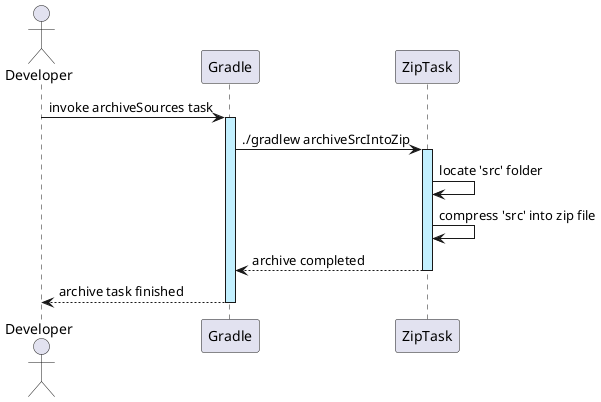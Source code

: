 @startuml Archive_Task_Sequence
skinparam sequence {
  LifeLineBackgroundColor #application
}

actor Developer as D
participant "Gradle" as G
participant "ZipTask" as ZT



D -> G ++: invoke archiveSources task
G -> ZT ++: ./gradlew archiveSrcIntoZip
ZT -> ZT: locate 'src' folder
ZT -> ZT: compress 'src' into zip file
ZT --> G --: archive completed
G --> D --: archive task finished
@enduml